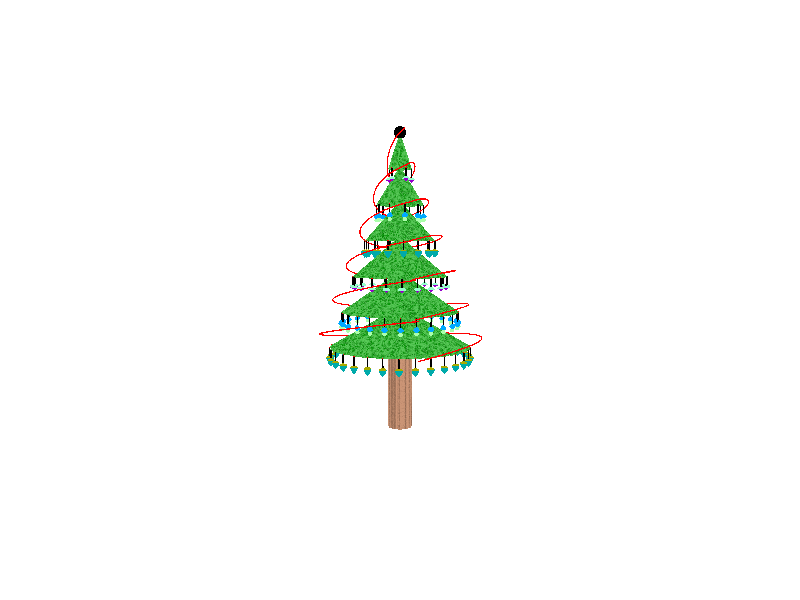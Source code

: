 #include "shapes.inc"
#include "colors.inc"
#include "textures.inc"


#declare sca=50;  									// scalaire pour la taille
 
camera {
    location <0.2*sca,1*sca,14.5> 					// location of camera
    look_at <0,0,10>								// ou la camera va se fixer 
    sky <0,0,1> 									// pour avoir le Z en haut
    right <-image_width/image_height,0,0>	 	    // pour un repere direct
}

light_source { <0.4*sca,1*sca,14.5> White }		    // light source
light_source { <-0.4*sca,1*sca,14.5> White }       	// light source          

background {White}								  	  // fond d'ecran blanc

#declare hauteur=6;
#declare rayon=6; 
#declare ecartHauteur=hauteur/2;
#declare nombreDeCone=6; 
#declare i=0;
#declare Pi=3.1415;
#declare rayonDeBoule=0.05;
#declare nombreDeBoule=30;
#declare nombreDeCylindre=nombreDeBoule;
#declare rot=2*Pi/nombreDeBoule/2;
#declare rFicelle = 0.06; 

//ne pas multiplier 
#macro Bspline5(step,P0,P1,P2,P3,P4,eq)
	 #local eq=(pow(1-step,4)*P0+4*step*pow(1-step,3)*P1+4*pow(step,2)*pow(1-step,2)*P2+4*pow(step,3)*(1-step)*P3+pow(step,4)*P4);
#end

#macro Bspline2(step,P0,P1,P2, eq)
	 #local eq=(pow((1-step),2)*P0+2*(1-step)*step*P1+step*step*P2);
#end

//Creation des lathes
#macro createLathe(nbPoints, P0, P1, P2, P3, colorr, tX, tY, tZ)
lathe{
  bezier_spline
  nbPoints,
  P0, P1, P2, P3
  pigment {color colorr}
  rotate <90, 0, 0> // <x°, y°, z°>
  scale <0.1, 0.1, 0.1> // <x, y, z>
  translate <tX, tY, tZ> // <x, y, z>
}
#end

//Creation de la guirlande
#macro guirlande(P0,P1,P2,P3,P4,nb,dimPt,dimCyl,color1)
    #local M=<0,0,0>;
    #declare tabP=array[nb+1];
    #for(i,0,nb)
        #declare t0=i/nb;
        #declare M=<0,0,0>;
        Bspline5(t0,P0,P1,P2,P3,P4,M)
        #declare tabP[i]=M;
    #end
    #for(i,0,nb-1)
        cylinder{
            tabP[i] tabP[i+1] dimCyl
            pigment {color color1}
        }
    #end
#end



#declare sapin=object{									// creation du sapin
	union{         
				  cylinder{											// creation du cylindre qui est la base du tronc
				            <0,0,-1>									// position du cylindre
				            <0,0,hauteur>								// mesure du cylindre
				            1											// rayon du cylindre
				            texture {DMFDarkOak scale 0.1}			// texture que le cylindre va prendre
			        	}
       #while(i< nombreDeCone)
		       difference {
				   	union {
							cone{											//creation du cone
							<0,0,hauteur+ecartHauteur*i> 		// location of base point
							rayon*(1-i/nombreDeCone)			// base point radius
							<0,0,hauteur+ecartHauteur*(i+1)> 	// location of cap point
							1-(1+i)/nombreDeCone				// cap point radius 
					   }
					}
					#declare j=0;
					union {
						#while(j<nombreDeCylindre)				//nombre de cylindre a enlever
						cylinder{ 
							<	(rayon*(1-i/nombreDeCone))*cos (2*Pi*j/nombreDeCylindre),  //position du cylindre a enlever
								(rayon*(1-i/nombreDeCone))*sin(2*Pi*j/nombreDeCylindre),
								hauteur+i*ecartHauteur	>
						   	<	((1-(i+1)/nombreDeCone))*cos (2*Pi*j/nombreDeCylindre),      // mesure du cylindre a enlever
						            ((1-(i+1)/nombreDeCone))*sin(2*Pi*j/nombreDeCylindre),
			                         	hauteur+(i+1)*ecartHauteur	>
//			                         	(rayon*(1-i/nombreDeCone))*0.075	
				                        ((1-(i)/nombreDeCone))/8					//rayon du cylindre a enlever
		                        }
		                        #declare j=j+1;
                  		#end  
					}
 					pigment{Jade}							// color of leaves

	       	}
	       	union {
	       		#declare P0=<0,(rayon*1)*((1-(i-1)/nombreDeCone)),hauteur+(1+i)* ecartHauteur>; //Point du dessus
        			#declare P1 = <(rayon*3)*((1-(i)/nombreDeCone)), 0,hauteur+i*ecartHauteur+(ecartHauteur/4)>;
        			#declare P2 = <0,	-(rayon*3)*((1-(i)/nombreDeCone)),	hauteur+i* ecartHauteur +(2* ecartHauteur/4)>;
        			#declare P3 = <-(rayon*3)*((1-(i)/nombreDeCone)),0,hauteur+i* ecartHauteur +(3* ecartHauteur/4)>;
        			#declare P4 = <0,	(rayon*1)*((1-(i-1)/nombreDeCone)), hauteur+i* ecartHauteur>; 
	       		#declare nb=100;
	       		#declare dimPt=0.05;
	       		#declare dimCyl=0.05;
	       		guirlande(P0,P1,P2,P3,P4,nb,dimPt,dimCyl,Red)
	       	}
	       	
		
			#declare j=0;
			union {
				#while(j<nombreDeBoule)						//ajout de nombreDeBoule Boule
		     		union {
					#declare rayonJ = 	 rayon*(1-i/nombreDeCone);	 
					#declare pointX=rayonJ*cos (2*Pi*j/nombreDeBoule+rot);
					#declare pointY=rayonJ*sin (2*Pi*j/nombreDeBoule+rot);
					#declare pointZ=hauteur+i*ecartHauteur ;
					
					 union {
						 sphere{										//creation des boules rouges
				     		 		<pointX, pointY, pointZ> 
					     		 	rayonDeBoule
				                  	pigment {Red} finish{diffuse 10}
		                  	}	
			                  cylinder {
			     		 		<pointX, pointY, pointZ> 
		 					<pointX, pointY, pointZ-0.7> 
							rFicelle
			                  	pigment {Black}
			                 	}
					 }
					 #declare latheX=	(rayon*(1-i/nombreDeCone))*cos (2*Pi*j/nombreDeBoule+rot);
					 #declare latheY=(rayon*(1-i/nombreDeCone))*sin(2*Pi*j/nombreDeBoule+rot);
					 #declare latheZ=hauteur+i*ecartHauteur-0.7-0.2;

					 
					 #if( mod(i,3)=0)
					 union {
					 	createLathe(4, <0, -5 >, <3, -2 >, <3, 0 > , <3, 0.5>, rgbt<0,0.4,0.4,0.3>, latheX, latheY, latheZ)
						createLathe(4, <3, 0.5>, <2, 2 >, <2, 1 >, <rFicelle*10, 2 >, rgbt<0.4,0.4,0,0.3>,  latheX, latheY, latheZ)
						 }
					 
					 #end
					 #if( mod(i,3)=1)
					  union {
					  	createLathe(4, <1, -5 >, <2, -4 >, <2, -3 > , <1, -2>, rgbt<0.4,1,0.4,0.3>,  latheX, latheY, latheZ)
						createLathe(4, <1, -2>, <3, -1 >, <3, 0 >, <rFicelle*10, 2 >, rgbt<0,0.4,1,0.3>,  latheX, latheY, latheZ)
						 }
					 
					 #end
					  #if( mod(i,3)=2)
					  union{
					  	createLathe(4,  <0, -2 >, <1, -1>, <2, 0 >, <3,0>, rgbt<0.3,0,0.6,0.3>,  latheX, latheY, latheZ)						createLathe(4,  <3, 0 >, <3, 1>, <2, 2 >, <rFicelle*10, 2 >, rgb<0.3,1,0.6,0.3>,  latheX, latheY, latheZ)
					  }
					 #end

					}
	                  #declare j=j+1;
	               #end
			}
             #declare nombreDeBoule = nombreDeBoule-5;
             #declare nombreDeCylindre=nombreDeBoule;
             #declare rot=2*Pi/nombreDeBoule/2;
	       #declare i=i+1;
	       #end
	       sphere{										//creation des boules rouges
			     	<	0, 0, hauteur+nombreDeCone*ecartHauteur >  //position de la boule au sommet
	     		 		0.5				
					pigment { Black}
	                  }
	} 
	
}
object{sapin}
